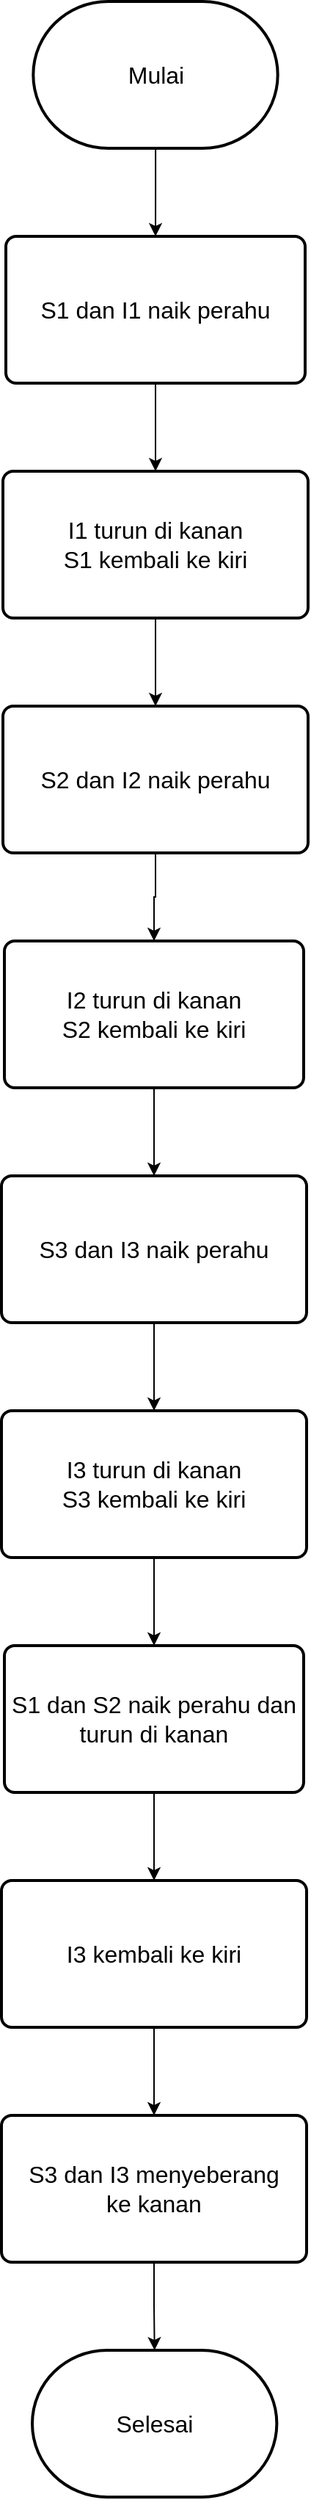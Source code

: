 <mxfile version="24.8.0">
  <diagram name="Page-1" id="flowchart-crossing-river">
    <mxGraphModel dx="438" dy="1420" grid="1" gridSize="10" guides="1" tooltips="1" connect="1" arrows="1" fold="1" page="1" pageScale="1" pageWidth="827" pageHeight="1169" math="0" shadow="0">
      <root>
        <mxCell id="0" />
        <mxCell id="1" parent="0" />
        <mxCell id="4x69xFi8F7D0hF5JMGz2-54" value="" style="edgeStyle=orthogonalEdgeStyle;rounded=0;orthogonalLoop=1;jettySize=auto;html=1;" edge="1" parent="1" source="4x69xFi8F7D0hF5JMGz2-31" target="4x69xFi8F7D0hF5JMGz2-32">
          <mxGeometry relative="1" as="geometry" />
        </mxCell>
        <mxCell id="4x69xFi8F7D0hF5JMGz2-31" value="&lt;span style=&quot;font-family: sans-serif; font-size: medium; text-align: start;&quot;&gt;Mulai&lt;/span&gt;" style="strokeWidth=2;html=1;shape=mxgraph.flowchart.terminator;whiteSpace=wrap;" vertex="1" parent="1">
          <mxGeometry x="332.66" y="-40" width="166.67" height="100" as="geometry" />
        </mxCell>
        <mxCell id="4x69xFi8F7D0hF5JMGz2-55" value="" style="edgeStyle=orthogonalEdgeStyle;rounded=0;orthogonalLoop=1;jettySize=auto;html=1;" edge="1" parent="1" source="4x69xFi8F7D0hF5JMGz2-32" target="4x69xFi8F7D0hF5JMGz2-33">
          <mxGeometry relative="1" as="geometry" />
        </mxCell>
        <mxCell id="4x69xFi8F7D0hF5JMGz2-32" value="&lt;span style=&quot;font-family: sans-serif; font-size: medium; text-align: start;&quot;&gt;S1 dan I1 naik perahu&lt;/span&gt;" style="rounded=1;whiteSpace=wrap;html=1;absoluteArcSize=1;arcSize=14;strokeWidth=2;" vertex="1" parent="1">
          <mxGeometry x="314" y="120" width="204" height="100" as="geometry" />
        </mxCell>
        <mxCell id="4x69xFi8F7D0hF5JMGz2-56" value="" style="edgeStyle=orthogonalEdgeStyle;rounded=0;orthogonalLoop=1;jettySize=auto;html=1;" edge="1" parent="1" source="4x69xFi8F7D0hF5JMGz2-33" target="4x69xFi8F7D0hF5JMGz2-39">
          <mxGeometry relative="1" as="geometry" />
        </mxCell>
        <mxCell id="4x69xFi8F7D0hF5JMGz2-33" value="&lt;span style=&quot;font-family: sans-serif; font-size: medium; text-align: start;&quot;&gt;I1 turun di kanan&lt;/span&gt;&lt;br style=&quot;font-family: sans-serif; font-size: medium; text-align: start;&quot;&gt;&lt;span style=&quot;font-family: sans-serif; font-size: medium; text-align: start;&quot;&gt;S1 kembali ke kiri&lt;/span&gt;" style="rounded=1;whiteSpace=wrap;html=1;absoluteArcSize=1;arcSize=14;strokeWidth=2;" vertex="1" parent="1">
          <mxGeometry x="312" y="280" width="208" height="100" as="geometry" />
        </mxCell>
        <mxCell id="4x69xFi8F7D0hF5JMGz2-57" value="" style="edgeStyle=orthogonalEdgeStyle;rounded=0;orthogonalLoop=1;jettySize=auto;html=1;" edge="1" parent="1" source="4x69xFi8F7D0hF5JMGz2-39" target="4x69xFi8F7D0hF5JMGz2-46">
          <mxGeometry relative="1" as="geometry" />
        </mxCell>
        <mxCell id="4x69xFi8F7D0hF5JMGz2-39" value="&lt;span style=&quot;font-family: sans-serif; font-size: medium; text-align: start;&quot;&gt;S2 dan I2 naik perahu&lt;/span&gt;" style="rounded=1;whiteSpace=wrap;html=1;absoluteArcSize=1;arcSize=14;strokeWidth=2;" vertex="1" parent="1">
          <mxGeometry x="312" y="440" width="208" height="100" as="geometry" />
        </mxCell>
        <mxCell id="4x69xFi8F7D0hF5JMGz2-58" value="" style="edgeStyle=orthogonalEdgeStyle;rounded=0;orthogonalLoop=1;jettySize=auto;html=1;" edge="1" parent="1" source="4x69xFi8F7D0hF5JMGz2-46" target="4x69xFi8F7D0hF5JMGz2-47">
          <mxGeometry relative="1" as="geometry" />
        </mxCell>
        <mxCell id="4x69xFi8F7D0hF5JMGz2-46" value="&lt;span style=&quot;font-family: sans-serif; font-size: medium; text-align: start;&quot;&gt;I2 turun di kanan&lt;/span&gt;&lt;br style=&quot;font-family: sans-serif; font-size: medium; text-align: start;&quot;&gt;&lt;span style=&quot;font-family: sans-serif; font-size: medium; text-align: start;&quot;&gt;S2 kembali ke kiri&lt;/span&gt;" style="rounded=1;whiteSpace=wrap;html=1;absoluteArcSize=1;arcSize=14;strokeWidth=2;" vertex="1" parent="1">
          <mxGeometry x="313" y="600" width="204" height="100" as="geometry" />
        </mxCell>
        <mxCell id="4x69xFi8F7D0hF5JMGz2-59" value="" style="edgeStyle=orthogonalEdgeStyle;rounded=0;orthogonalLoop=1;jettySize=auto;html=1;" edge="1" parent="1" source="4x69xFi8F7D0hF5JMGz2-47" target="4x69xFi8F7D0hF5JMGz2-48">
          <mxGeometry relative="1" as="geometry" />
        </mxCell>
        <mxCell id="4x69xFi8F7D0hF5JMGz2-47" value="&lt;span style=&quot;font-family: sans-serif; font-size: medium; text-align: start;&quot;&gt;S3 dan I3 naik perahu&lt;/span&gt;" style="rounded=1;whiteSpace=wrap;html=1;absoluteArcSize=1;arcSize=14;strokeWidth=2;" vertex="1" parent="1">
          <mxGeometry x="311" y="760" width="208" height="100" as="geometry" />
        </mxCell>
        <mxCell id="4x69xFi8F7D0hF5JMGz2-60" value="" style="edgeStyle=orthogonalEdgeStyle;rounded=0;orthogonalLoop=1;jettySize=auto;html=1;" edge="1" parent="1" source="4x69xFi8F7D0hF5JMGz2-48" target="4x69xFi8F7D0hF5JMGz2-49">
          <mxGeometry relative="1" as="geometry" />
        </mxCell>
        <mxCell id="4x69xFi8F7D0hF5JMGz2-48" value="&lt;span style=&quot;font-family: sans-serif; font-size: medium; text-align: start;&quot;&gt;I3 turun di kanan&lt;/span&gt;&lt;br style=&quot;font-family: sans-serif; font-size: medium; text-align: start;&quot;&gt;&lt;span style=&quot;font-family: sans-serif; font-size: medium; text-align: start;&quot;&gt;S3 kembali ke kiri&lt;/span&gt;" style="rounded=1;whiteSpace=wrap;html=1;absoluteArcSize=1;arcSize=14;strokeWidth=2;" vertex="1" parent="1">
          <mxGeometry x="311" y="920" width="208" height="100" as="geometry" />
        </mxCell>
        <mxCell id="4x69xFi8F7D0hF5JMGz2-61" value="" style="edgeStyle=orthogonalEdgeStyle;rounded=0;orthogonalLoop=1;jettySize=auto;html=1;" edge="1" parent="1" source="4x69xFi8F7D0hF5JMGz2-49" target="4x69xFi8F7D0hF5JMGz2-50">
          <mxGeometry relative="1" as="geometry" />
        </mxCell>
        <mxCell id="4x69xFi8F7D0hF5JMGz2-49" value="&lt;span style=&quot;font-family: sans-serif; font-size: medium; text-align: start;&quot;&gt;S1 dan S2 naik perahu dan&lt;/span&gt;&lt;br style=&quot;font-family: sans-serif; font-size: medium; text-align: start;&quot;&gt;&lt;span style=&quot;font-family: sans-serif; font-size: medium; text-align: start;&quot;&gt;turun di kanan&lt;/span&gt;" style="rounded=1;whiteSpace=wrap;html=1;absoluteArcSize=1;arcSize=14;strokeWidth=2;" vertex="1" parent="1">
          <mxGeometry x="313" y="1080" width="204" height="100" as="geometry" />
        </mxCell>
        <mxCell id="4x69xFi8F7D0hF5JMGz2-62" value="" style="edgeStyle=orthogonalEdgeStyle;rounded=0;orthogonalLoop=1;jettySize=auto;html=1;" edge="1" parent="1" source="4x69xFi8F7D0hF5JMGz2-50" target="4x69xFi8F7D0hF5JMGz2-51">
          <mxGeometry relative="1" as="geometry" />
        </mxCell>
        <mxCell id="4x69xFi8F7D0hF5JMGz2-50" value="&lt;span style=&quot;font-family: sans-serif; font-size: medium; text-align: start;&quot;&gt;I3 kembali ke kiri&lt;/span&gt;" style="rounded=1;whiteSpace=wrap;html=1;absoluteArcSize=1;arcSize=14;strokeWidth=2;" vertex="1" parent="1">
          <mxGeometry x="311" y="1240" width="208" height="100" as="geometry" />
        </mxCell>
        <mxCell id="4x69xFi8F7D0hF5JMGz2-63" value="" style="edgeStyle=orthogonalEdgeStyle;rounded=0;orthogonalLoop=1;jettySize=auto;html=1;" edge="1" parent="1" source="4x69xFi8F7D0hF5JMGz2-51" target="4x69xFi8F7D0hF5JMGz2-53">
          <mxGeometry relative="1" as="geometry" />
        </mxCell>
        <mxCell id="4x69xFi8F7D0hF5JMGz2-51" value="&lt;span style=&quot;font-family: sans-serif; font-size: medium; text-align: start;&quot;&gt;S3 dan I3 menyeberang&lt;/span&gt;&lt;br style=&quot;font-family: sans-serif; font-size: medium; text-align: start;&quot;&gt;&lt;span style=&quot;font-family: sans-serif; font-size: medium; text-align: start;&quot;&gt;ke kanan&lt;/span&gt;" style="rounded=1;whiteSpace=wrap;html=1;absoluteArcSize=1;arcSize=14;strokeWidth=2;" vertex="1" parent="1">
          <mxGeometry x="311" y="1400" width="208" height="100" as="geometry" />
        </mxCell>
        <mxCell id="4x69xFi8F7D0hF5JMGz2-53" value="&lt;span style=&quot;font-family: sans-serif; font-size: medium; text-align: start;&quot;&gt;Selesai&lt;/span&gt;" style="strokeWidth=2;html=1;shape=mxgraph.flowchart.terminator;whiteSpace=wrap;" vertex="1" parent="1">
          <mxGeometry x="332" y="1560" width="166.67" height="100" as="geometry" />
        </mxCell>
      </root>
    </mxGraphModel>
  </diagram>
</mxfile>
